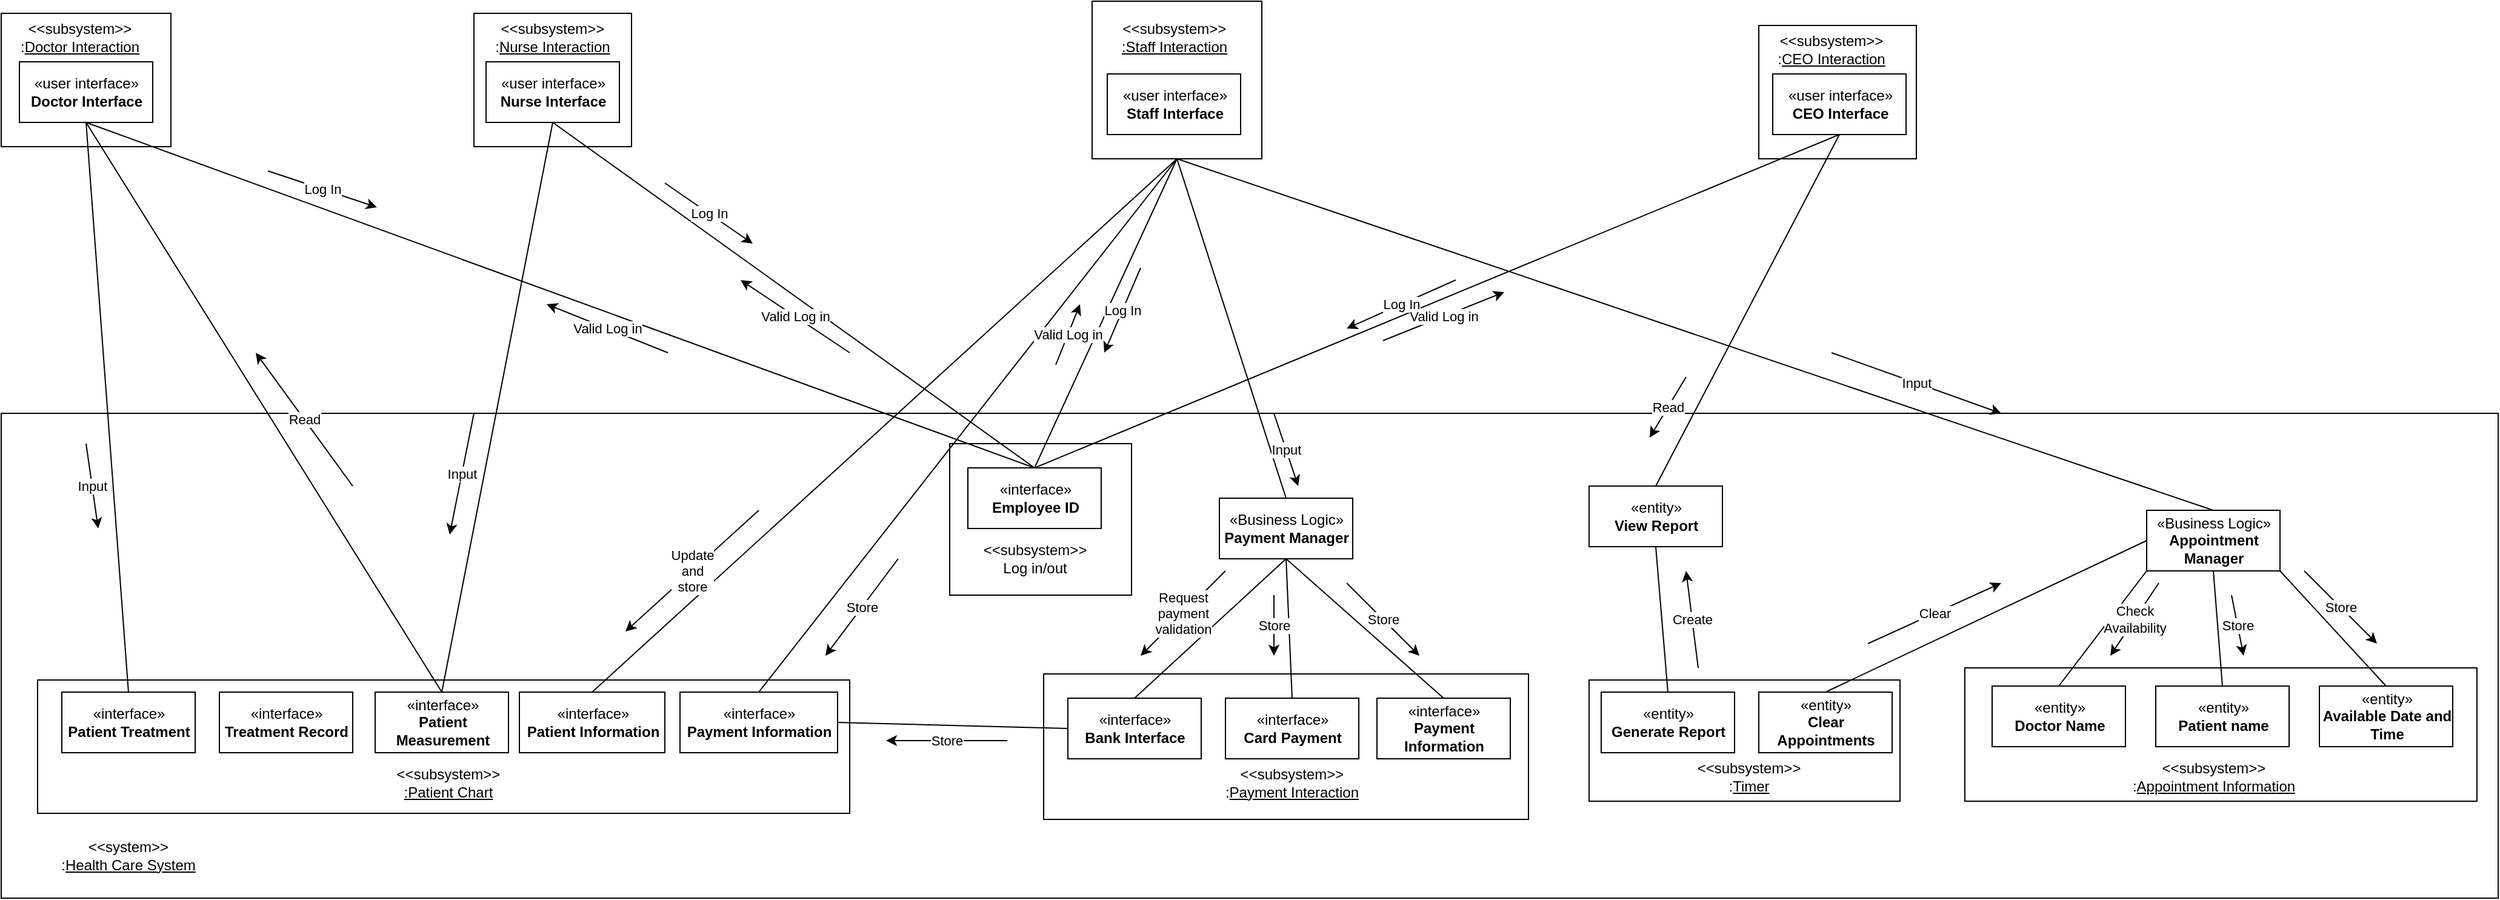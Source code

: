 <mxfile version="13.8.8" type="device"><diagram id="LwU55kLVjAIhbF2MrtBc" name="Page-1"><mxGraphModel dx="1826" dy="1633" grid="1" gridSize="10" guides="1" tooltips="1" connect="1" arrows="1" fold="1" page="1" pageScale="1" pageWidth="1100" pageHeight="850" math="0" shadow="0"><root><mxCell id="0"/><mxCell id="1" parent="0"/><mxCell id="BvuGXRi3_ZeNaaJvfmvl-96" value="" style="rounded=0;whiteSpace=wrap;html=1;" vertex="1" parent="1"><mxGeometry x="750" y="70" width="2060" height="400" as="geometry"/></mxCell><mxCell id="BvuGXRi3_ZeNaaJvfmvl-25" value="" style="rounded=0;whiteSpace=wrap;html=1;" vertex="1" parent="1"><mxGeometry x="1532.5" y="95" width="150" height="125" as="geometry"/></mxCell><mxCell id="VKzG-D88XH3h6EI3vJKK-4" value="«interface»&lt;br&gt;&lt;b&gt;Employee ID&lt;/b&gt;" style="html=1;" parent="1" vertex="1"><mxGeometry x="1547.5" y="115" width="110" height="50" as="geometry"/></mxCell><mxCell id="BvuGXRi3_ZeNaaJvfmvl-26" value="&amp;lt;&amp;lt;subsystem&amp;gt;&amp;gt;&lt;br&gt;Log in/out" style="text;html=1;strokeColor=none;fillColor=none;align=center;verticalAlign=middle;whiteSpace=wrap;rounded=0;" vertex="1" parent="1"><mxGeometry x="1562.5" y="180" width="80" height="20" as="geometry"/></mxCell><mxCell id="VKzG-D88XH3h6EI3vJKK-21" value="" style="rounded=0;whiteSpace=wrap;html=1;" parent="1" vertex="1"><mxGeometry x="2200" y="-250" width="130" height="110" as="geometry"/></mxCell><mxCell id="VKzG-D88XH3h6EI3vJKK-18" value="" style="rounded=0;whiteSpace=wrap;html=1;" parent="1" vertex="1"><mxGeometry x="1140" y="-260" width="130" height="110" as="geometry"/></mxCell><mxCell id="VKzG-D88XH3h6EI3vJKK-17" value="" style="rounded=0;whiteSpace=wrap;html=1;" parent="1" vertex="1"><mxGeometry x="750" y="-260" width="140" height="110" as="geometry"/></mxCell><mxCell id="VKzG-D88XH3h6EI3vJKK-9" value="" style="rounded=0;whiteSpace=wrap;html=1;" parent="1" vertex="1"><mxGeometry x="2060" y="290" width="256.5" height="100" as="geometry"/></mxCell><mxCell id="mzmFBY525fAsYmULOOmE-31" value="" style="rounded=0;whiteSpace=wrap;html=1;shadow=0;" parent="1" vertex="1"><mxGeometry x="1610" y="285" width="400" height="120" as="geometry"/></mxCell><mxCell id="mzmFBY525fAsYmULOOmE-28" value="" style="rounded=0;whiteSpace=wrap;html=1;shadow=0;" parent="1" vertex="1"><mxGeometry x="2370" y="280" width="422.5" height="110" as="geometry"/></mxCell><mxCell id="mzmFBY525fAsYmULOOmE-24" value="" style="rounded=0;whiteSpace=wrap;html=1;shadow=0;" parent="1" vertex="1"><mxGeometry x="780" y="290" width="670" height="110" as="geometry"/></mxCell><mxCell id="mzmFBY525fAsYmULOOmE-23" value="" style="rounded=0;whiteSpace=wrap;html=1;shadow=0;" parent="1" vertex="1"><mxGeometry x="1650" y="-270" width="140" height="130" as="geometry"/></mxCell><mxCell id="mzmFBY525fAsYmULOOmE-1" value="&amp;lt;&amp;lt;subsystem&amp;gt;&amp;gt;&lt;br&gt;&lt;u&gt;:Staff Interaction&lt;/u&gt;" style="text;html=1;strokeColor=none;fillColor=none;align=center;verticalAlign=middle;whiteSpace=wrap;rounded=0;" parent="1" vertex="1"><mxGeometry x="1672.5" y="-250" width="90" height="20" as="geometry"/></mxCell><mxCell id="mzmFBY525fAsYmULOOmE-3" value="«user interface»&lt;br&gt;&lt;b&gt;Staff Interface&lt;/b&gt;" style="html=1;" parent="1" vertex="1"><mxGeometry x="1662.5" y="-210" width="110" height="50" as="geometry"/></mxCell><mxCell id="mzmFBY525fAsYmULOOmE-4" value="«interface»&lt;br&gt;&lt;b&gt;Patient&lt;br&gt;Measurement&lt;/b&gt;" style="html=1;" parent="1" vertex="1"><mxGeometry x="1058.5" y="300" width="110" height="50" as="geometry"/></mxCell><mxCell id="mzmFBY525fAsYmULOOmE-5" value="«interface»&lt;br&gt;&lt;b&gt;Patient Information&lt;/b&gt;" style="html=1;" parent="1" vertex="1"><mxGeometry x="1177.5" y="300" width="120" height="50" as="geometry"/></mxCell><mxCell id="mzmFBY525fAsYmULOOmE-6" value="«interface»&lt;br&gt;&lt;b&gt;Payment Information&lt;/b&gt;" style="html=1;movable=1;resizable=1;rotatable=1;deletable=1;editable=1;connectable=1;" parent="1" vertex="1"><mxGeometry x="1310" y="300" width="130" height="50" as="geometry"/></mxCell><mxCell id="mzmFBY525fAsYmULOOmE-7" value="&amp;lt;&amp;lt;subsystem&amp;gt;&amp;gt;&lt;br&gt;&lt;u&gt;:Patient Chart&lt;/u&gt;" style="text;html=1;strokeColor=none;fillColor=none;align=center;verticalAlign=middle;whiteSpace=wrap;rounded=0;" parent="1" vertex="1"><mxGeometry x="1058.5" y="365" width="120" height="20" as="geometry"/></mxCell><mxCell id="mzmFBY525fAsYmULOOmE-9" value="&amp;lt;&amp;lt;subsystem&amp;gt;&amp;gt;&lt;br&gt;:&lt;u&gt;Doctor Interaction&lt;/u&gt;" style="text;html=1;strokeColor=none;fillColor=none;align=center;verticalAlign=middle;whiteSpace=wrap;rounded=0;" parent="1" vertex="1"><mxGeometry x="755" y="-250" width="120" height="20" as="geometry"/></mxCell><mxCell id="mzmFBY525fAsYmULOOmE-10" value="&amp;lt;&amp;lt;subsystem&amp;gt;&amp;gt;&lt;br&gt;:&lt;u&gt;Nurse Interaction&lt;/u&gt;" style="text;html=1;strokeColor=none;fillColor=none;align=center;verticalAlign=middle;whiteSpace=wrap;rounded=0;" parent="1" vertex="1"><mxGeometry x="1145" y="-250" width="120" height="20" as="geometry"/></mxCell><mxCell id="mzmFBY525fAsYmULOOmE-12" value="&amp;lt;&amp;lt;system&amp;gt;&amp;gt;&lt;br&gt;:&lt;u&gt;Health Care System&lt;/u&gt;" style="text;html=1;strokeColor=none;fillColor=none;align=center;verticalAlign=middle;whiteSpace=wrap;rounded=0;" parent="1" vertex="1"><mxGeometry x="780" y="425" width="150" height="20" as="geometry"/></mxCell><mxCell id="mzmFBY525fAsYmULOOmE-19" value="«interface»&lt;br&gt;&lt;b&gt;Bank Interface&lt;/b&gt;" style="html=1;shadow=0;" parent="1" vertex="1"><mxGeometry x="1630" y="305" width="110" height="50" as="geometry"/></mxCell><mxCell id="mzmFBY525fAsYmULOOmE-25" value="«entity»&lt;br&gt;&lt;b&gt;Doctor Name&lt;/b&gt;" style="html=1;shadow=0;" parent="1" vertex="1"><mxGeometry x="2392.5" y="295" width="110" height="50" as="geometry"/></mxCell><mxCell id="mzmFBY525fAsYmULOOmE-26" value="«entity»&lt;br&gt;&lt;b&gt;Available Date and&lt;br&gt;Time&lt;/b&gt;" style="html=1;shadow=0;" parent="1" vertex="1"><mxGeometry x="2662.5" y="295" width="110" height="50" as="geometry"/></mxCell><mxCell id="mzmFBY525fAsYmULOOmE-27" value="«entity»&lt;br&gt;&lt;b&gt;Patient name&lt;/b&gt;" style="html=1;shadow=0;" parent="1" vertex="1"><mxGeometry x="2527.5" y="295" width="110" height="50" as="geometry"/></mxCell><mxCell id="mzmFBY525fAsYmULOOmE-29" value="&amp;lt;&amp;lt;subsystem&amp;gt;&amp;gt;&lt;br&gt;:&lt;u&gt;Appointment Information&lt;/u&gt;" style="text;html=1;strokeColor=none;fillColor=none;align=center;verticalAlign=middle;whiteSpace=wrap;rounded=0;shadow=0;" parent="1" vertex="1"><mxGeometry x="2506.5" y="360" width="137" height="20" as="geometry"/></mxCell><mxCell id="mzmFBY525fAsYmULOOmE-32" value="«interface»&lt;br&gt;&lt;b&gt;Card Payment&lt;/b&gt;" style="html=1;shadow=0;" parent="1" vertex="1"><mxGeometry x="1760" y="305" width="110" height="50" as="geometry"/></mxCell><mxCell id="mzmFBY525fAsYmULOOmE-33" value="«interface»&lt;br&gt;&lt;b&gt;Payment&lt;br&gt;Information&lt;/b&gt;" style="html=1;shadow=0;" parent="1" vertex="1"><mxGeometry x="1885" y="305" width="110" height="50" as="geometry"/></mxCell><mxCell id="mzmFBY525fAsYmULOOmE-34" value="&amp;lt;&amp;lt;subsystem&amp;gt;&amp;gt;&lt;br&gt;:&lt;u&gt;Payment Interaction&lt;/u&gt;" style="text;html=1;strokeColor=none;fillColor=none;align=center;verticalAlign=middle;whiteSpace=wrap;rounded=0;shadow=0;" parent="1" vertex="1"><mxGeometry x="1745" y="365" width="140" height="20" as="geometry"/></mxCell><mxCell id="VKzG-D88XH3h6EI3vJKK-2" value="«Business Logic»&lt;br&gt;&lt;b&gt;Appointment&lt;br&gt;Manager&lt;/b&gt;" style="html=1;" parent="1" vertex="1"><mxGeometry x="2520" y="150" width="110" height="50" as="geometry"/></mxCell><mxCell id="VKzG-D88XH3h6EI3vJKK-3" value="«Business Logic»&lt;br&gt;&lt;b&gt;Payment Manager&lt;/b&gt;" style="html=1;" parent="1" vertex="1"><mxGeometry x="1755" y="140" width="110" height="50" as="geometry"/></mxCell><mxCell id="VKzG-D88XH3h6EI3vJKK-5" value="«entity»&lt;br&gt;&lt;b&gt;View Report&lt;/b&gt;" style="html=1;" parent="1" vertex="1"><mxGeometry x="2060" y="130" width="110" height="50" as="geometry"/></mxCell><mxCell id="VKzG-D88XH3h6EI3vJKK-6" value="«entity»&lt;br&gt;&lt;b&gt;Generate Report&lt;/b&gt;" style="html=1;" parent="1" vertex="1"><mxGeometry x="2070" y="300" width="110" height="50" as="geometry"/></mxCell><mxCell id="VKzG-D88XH3h6EI3vJKK-8" value="«entity»&lt;br&gt;&lt;b&gt;Clear&lt;br&gt;Appointments&lt;/b&gt;" style="html=1;" parent="1" vertex="1"><mxGeometry x="2200" y="300" width="110" height="50" as="geometry"/></mxCell><mxCell id="VKzG-D88XH3h6EI3vJKK-11" value="&amp;lt;&amp;lt;subsystem&amp;gt;&amp;gt;&lt;br&gt;:&lt;u&gt;Timer&lt;/u&gt;" style="text;html=1;strokeColor=none;fillColor=none;align=center;verticalAlign=middle;whiteSpace=wrap;rounded=0;" parent="1" vertex="1"><mxGeometry x="2156.5" y="360" width="70" height="20" as="geometry"/></mxCell><mxCell id="VKzG-D88XH3h6EI3vJKK-13" value="«user interface»&lt;br&gt;&lt;b&gt;Doctor Interface&lt;/b&gt;" style="html=1;" parent="1" vertex="1"><mxGeometry x="765" y="-220" width="110" height="50" as="geometry"/></mxCell><mxCell id="VKzG-D88XH3h6EI3vJKK-14" value="«user interface»&lt;br&gt;&lt;b&gt;Nurse Interface&lt;/b&gt;" style="html=1;" parent="1" vertex="1"><mxGeometry x="1150" y="-220" width="110" height="50" as="geometry"/></mxCell><mxCell id="VKzG-D88XH3h6EI3vJKK-15" value="«user interface»&lt;br&gt;&lt;b&gt;CEO Interface&lt;/b&gt;" style="html=1;" parent="1" vertex="1"><mxGeometry x="2211.5" y="-210" width="110" height="50" as="geometry"/></mxCell><mxCell id="VKzG-D88XH3h6EI3vJKK-20" value="&amp;lt;&amp;lt;subsystem&amp;gt;&amp;gt;&lt;br&gt;:&lt;u&gt;CEO Interaction&lt;/u&gt;" style="text;html=1;strokeColor=none;fillColor=none;align=center;verticalAlign=middle;whiteSpace=wrap;rounded=0;" parent="1" vertex="1"><mxGeometry x="2210" y="-240" width="100" height="20" as="geometry"/></mxCell><mxCell id="BvuGXRi3_ZeNaaJvfmvl-2" value="" style="endArrow=none;html=1;entryX=0;entryY=1;entryDx=0;entryDy=0;exitX=0.5;exitY=0;exitDx=0;exitDy=0;" edge="1" parent="1" source="mzmFBY525fAsYmULOOmE-25" target="VKzG-D88XH3h6EI3vJKK-2"><mxGeometry width="50" height="50" relative="1" as="geometry"><mxPoint x="2330" y="220" as="sourcePoint"/><mxPoint x="2480" y="230" as="targetPoint"/></mxGeometry></mxCell><mxCell id="BvuGXRi3_ZeNaaJvfmvl-3" value="" style="endArrow=none;html=1;entryX=0.5;entryY=1;entryDx=0;entryDy=0;exitX=0.5;exitY=0;exitDx=0;exitDy=0;" edge="1" parent="1" source="mzmFBY525fAsYmULOOmE-27" target="VKzG-D88XH3h6EI3vJKK-2"><mxGeometry width="50" height="50" relative="1" as="geometry"><mxPoint x="2410" y="190" as="sourcePoint"/><mxPoint x="2460" y="140" as="targetPoint"/></mxGeometry></mxCell><mxCell id="BvuGXRi3_ZeNaaJvfmvl-4" value="" style="endArrow=none;html=1;exitX=1;exitY=1;exitDx=0;exitDy=0;entryX=0.5;entryY=0;entryDx=0;entryDy=0;" edge="1" parent="1" source="VKzG-D88XH3h6EI3vJKK-2" target="mzmFBY525fAsYmULOOmE-26"><mxGeometry width="50" height="50" relative="1" as="geometry"><mxPoint x="2730" y="60" as="sourcePoint"/><mxPoint x="2780" y="10" as="targetPoint"/></mxGeometry></mxCell><mxCell id="BvuGXRi3_ZeNaaJvfmvl-6" value="" style="endArrow=none;html=1;entryX=0.5;entryY=1;entryDx=0;entryDy=0;exitX=0.5;exitY=0;exitDx=0;exitDy=0;" edge="1" parent="1" source="mzmFBY525fAsYmULOOmE-6" target="mzmFBY525fAsYmULOOmE-23"><mxGeometry width="50" height="50" relative="1" as="geometry"><mxPoint x="700" y="160" as="sourcePoint"/><mxPoint x="750" y="110" as="targetPoint"/></mxGeometry></mxCell><mxCell id="BvuGXRi3_ZeNaaJvfmvl-9" value="" style="endArrow=none;html=1;entryX=0.5;entryY=1;entryDx=0;entryDy=0;exitX=0.5;exitY=0;exitDx=0;exitDy=0;" edge="1" parent="1" source="mzmFBY525fAsYmULOOmE-32" target="VKzG-D88XH3h6EI3vJKK-3"><mxGeometry width="50" height="50" relative="1" as="geometry"><mxPoint x="1576.5" y="240" as="sourcePoint"/><mxPoint x="1626.5" y="190" as="targetPoint"/></mxGeometry></mxCell><mxCell id="BvuGXRi3_ZeNaaJvfmvl-12" value="" style="endArrow=none;html=1;entryX=0.5;entryY=1;entryDx=0;entryDy=0;exitX=0.5;exitY=0;exitDx=0;exitDy=0;" edge="1" parent="1" source="mzmFBY525fAsYmULOOmE-4" target="VKzG-D88XH3h6EI3vJKK-13"><mxGeometry width="50" height="50" relative="1" as="geometry"><mxPoint x="440" y="230" as="sourcePoint"/><mxPoint x="490" y="180" as="targetPoint"/></mxGeometry></mxCell><mxCell id="BvuGXRi3_ZeNaaJvfmvl-13" value="«interface»&lt;br&gt;&lt;b&gt;Patient Treatment&lt;/b&gt;" style="html=1;" vertex="1" parent="1"><mxGeometry x="800" y="300" width="110" height="50" as="geometry"/></mxCell><mxCell id="BvuGXRi3_ZeNaaJvfmvl-14" value="" style="endArrow=none;html=1;entryX=0.5;entryY=1;entryDx=0;entryDy=0;exitX=0.5;exitY=0;exitDx=0;exitDy=0;" edge="1" parent="1" source="BvuGXRi3_ZeNaaJvfmvl-13" target="VKzG-D88XH3h6EI3vJKK-13"><mxGeometry width="50" height="50" relative="1" as="geometry"><mxPoint x="400" y="260" as="sourcePoint"/><mxPoint x="450" y="210" as="targetPoint"/></mxGeometry></mxCell><mxCell id="BvuGXRi3_ZeNaaJvfmvl-15" value="" style="endArrow=none;html=1;exitX=0.5;exitY=1;exitDx=0;exitDy=0;entryX=0.5;entryY=0;entryDx=0;entryDy=0;" edge="1" parent="1" source="mzmFBY525fAsYmULOOmE-23" target="VKzG-D88XH3h6EI3vJKK-3"><mxGeometry width="50" height="50" relative="1" as="geometry"><mxPoint x="1390" y="20" as="sourcePoint"/><mxPoint x="1440" y="-30" as="targetPoint"/></mxGeometry></mxCell><mxCell id="BvuGXRi3_ZeNaaJvfmvl-17" value="" style="endArrow=none;html=1;entryX=0.5;entryY=1;entryDx=0;entryDy=0;exitX=0.5;exitY=0;exitDx=0;exitDy=0;" edge="1" parent="1" source="mzmFBY525fAsYmULOOmE-19" target="VKzG-D88XH3h6EI3vJKK-3"><mxGeometry width="50" height="50" relative="1" as="geometry"><mxPoint x="1640" y="630" as="sourcePoint"/><mxPoint x="1690" y="580" as="targetPoint"/></mxGeometry></mxCell><mxCell id="BvuGXRi3_ZeNaaJvfmvl-18" value="" style="endArrow=none;html=1;exitX=0.5;exitY=1;exitDx=0;exitDy=0;entryX=0.5;entryY=0;entryDx=0;entryDy=0;" edge="1" parent="1" source="VKzG-D88XH3h6EI3vJKK-3" target="mzmFBY525fAsYmULOOmE-33"><mxGeometry width="50" height="50" relative="1" as="geometry"><mxPoint x="2040" y="270" as="sourcePoint"/><mxPoint x="2090" y="220" as="targetPoint"/></mxGeometry></mxCell><mxCell id="BvuGXRi3_ZeNaaJvfmvl-19" value="" style="endArrow=none;html=1;exitX=0.5;exitY=0;exitDx=0;exitDy=0;entryX=0.5;entryY=1;entryDx=0;entryDy=0;" edge="1" parent="1" source="VKzG-D88XH3h6EI3vJKK-2" target="mzmFBY525fAsYmULOOmE-23"><mxGeometry width="50" height="50" relative="1" as="geometry"><mxPoint x="730" y="60" as="sourcePoint"/><mxPoint x="780" y="10" as="targetPoint"/></mxGeometry></mxCell><mxCell id="BvuGXRi3_ZeNaaJvfmvl-20" value="" style="endArrow=none;html=1;entryX=0;entryY=0.5;entryDx=0;entryDy=0;exitX=1;exitY=0.5;exitDx=0;exitDy=0;" edge="1" parent="1" source="mzmFBY525fAsYmULOOmE-6" target="mzmFBY525fAsYmULOOmE-19"><mxGeometry width="50" height="50" relative="1" as="geometry"><mxPoint x="1340" y="540" as="sourcePoint"/><mxPoint x="1390" y="490" as="targetPoint"/></mxGeometry></mxCell><mxCell id="BvuGXRi3_ZeNaaJvfmvl-21" value="" style="endArrow=none;html=1;entryX=0.5;entryY=1;entryDx=0;entryDy=0;exitX=0.5;exitY=0;exitDx=0;exitDy=0;" edge="1" parent="1" source="mzmFBY525fAsYmULOOmE-5" target="mzmFBY525fAsYmULOOmE-23"><mxGeometry width="50" height="50" relative="1" as="geometry"><mxPoint x="1220" y="200" as="sourcePoint"/><mxPoint x="1270" y="150" as="targetPoint"/></mxGeometry></mxCell><mxCell id="BvuGXRi3_ZeNaaJvfmvl-23" value="«interface»&lt;br&gt;&lt;b&gt;Treatment Record&lt;/b&gt;" style="html=1;" vertex="1" parent="1"><mxGeometry x="930" y="300" width="110" height="50" as="geometry"/></mxCell><mxCell id="BvuGXRi3_ZeNaaJvfmvl-27" value="" style="endArrow=none;html=1;entryX=0.5;entryY=1;entryDx=0;entryDy=0;exitX=0.5;exitY=0;exitDx=0;exitDy=0;" edge="1" parent="1" source="mzmFBY525fAsYmULOOmE-4" target="VKzG-D88XH3h6EI3vJKK-14"><mxGeometry width="50" height="50" relative="1" as="geometry"><mxPoint x="1080" y="90" as="sourcePoint"/><mxPoint x="1130" y="40" as="targetPoint"/></mxGeometry></mxCell><mxCell id="BvuGXRi3_ZeNaaJvfmvl-28" value="" style="endArrow=none;html=1;exitX=0.5;exitY=0;exitDx=0;exitDy=0;entryX=0.5;entryY=1;entryDx=0;entryDy=0;" edge="1" parent="1" source="VKzG-D88XH3h6EI3vJKK-4" target="mzmFBY525fAsYmULOOmE-23"><mxGeometry width="50" height="50" relative="1" as="geometry"><mxPoint x="1470" y="-80" as="sourcePoint"/><mxPoint x="1520" y="-130" as="targetPoint"/></mxGeometry></mxCell><mxCell id="BvuGXRi3_ZeNaaJvfmvl-29" value="" style="endArrow=none;html=1;entryX=0.5;entryY=0;entryDx=0;entryDy=0;exitX=0.5;exitY=1;exitDx=0;exitDy=0;" edge="1" parent="1" source="VKzG-D88XH3h6EI3vJKK-14" target="VKzG-D88XH3h6EI3vJKK-4"><mxGeometry width="50" height="50" relative="1" as="geometry"><mxPoint x="1250" y="210" as="sourcePoint"/><mxPoint x="1300" y="160" as="targetPoint"/></mxGeometry></mxCell><mxCell id="BvuGXRi3_ZeNaaJvfmvl-30" value="" style="endArrow=none;html=1;exitX=0.5;exitY=1;exitDx=0;exitDy=0;entryX=0.5;entryY=0;entryDx=0;entryDy=0;" edge="1" parent="1" source="VKzG-D88XH3h6EI3vJKK-13" target="VKzG-D88XH3h6EI3vJKK-4"><mxGeometry width="50" height="50" relative="1" as="geometry"><mxPoint x="840" as="sourcePoint"/><mxPoint x="890" y="-50" as="targetPoint"/></mxGeometry></mxCell><mxCell id="BvuGXRi3_ZeNaaJvfmvl-31" value="" style="endArrow=none;html=1;entryX=0.5;entryY=1;entryDx=0;entryDy=0;exitX=0.5;exitY=0;exitDx=0;exitDy=0;" edge="1" parent="1" source="VKzG-D88XH3h6EI3vJKK-4" target="VKzG-D88XH3h6EI3vJKK-15"><mxGeometry width="50" height="50" relative="1" as="geometry"><mxPoint x="1800" y="-10" as="sourcePoint"/><mxPoint x="1850" y="-60" as="targetPoint"/></mxGeometry></mxCell><mxCell id="BvuGXRi3_ZeNaaJvfmvl-32" value="" style="endArrow=none;html=1;entryX=0.5;entryY=1;entryDx=0;entryDy=0;exitX=0.5;exitY=0;exitDx=0;exitDy=0;" edge="1" parent="1" source="VKzG-D88XH3h6EI3vJKK-5" target="VKzG-D88XH3h6EI3vJKK-15"><mxGeometry width="50" height="50" relative="1" as="geometry"><mxPoint x="1890" y="30" as="sourcePoint"/><mxPoint x="1940" y="-20" as="targetPoint"/></mxGeometry></mxCell><mxCell id="BvuGXRi3_ZeNaaJvfmvl-33" value="" style="endArrow=none;html=1;entryX=0.5;entryY=0;entryDx=0;entryDy=0;exitX=0.5;exitY=1;exitDx=0;exitDy=0;" edge="1" parent="1" source="VKzG-D88XH3h6EI3vJKK-5" target="VKzG-D88XH3h6EI3vJKK-6"><mxGeometry width="50" height="50" relative="1" as="geometry"><mxPoint x="2170" y="580" as="sourcePoint"/><mxPoint x="2220" y="530" as="targetPoint"/></mxGeometry></mxCell><mxCell id="BvuGXRi3_ZeNaaJvfmvl-34" value="" style="endArrow=none;html=1;entryX=0.5;entryY=0;entryDx=0;entryDy=0;exitX=0;exitY=0.5;exitDx=0;exitDy=0;" edge="1" parent="1" source="VKzG-D88XH3h6EI3vJKK-2" target="VKzG-D88XH3h6EI3vJKK-8"><mxGeometry width="50" height="50" relative="1" as="geometry"><mxPoint x="2100" y="570" as="sourcePoint"/><mxPoint x="2150" y="520" as="targetPoint"/></mxGeometry></mxCell><mxCell id="BvuGXRi3_ZeNaaJvfmvl-36" value="" style="endArrow=classic;html=1;" edge="1" parent="1"><mxGeometry relative="1" as="geometry"><mxPoint x="970" y="-130" as="sourcePoint"/><mxPoint x="1060" y="-100" as="targetPoint"/></mxGeometry></mxCell><mxCell id="BvuGXRi3_ZeNaaJvfmvl-37" value="Log In" style="edgeLabel;resizable=0;html=1;align=center;verticalAlign=middle;" connectable="0" vertex="1" parent="BvuGXRi3_ZeNaaJvfmvl-36"><mxGeometry relative="1" as="geometry"/></mxCell><mxCell id="BvuGXRi3_ZeNaaJvfmvl-38" value="" style="endArrow=classic;html=1;" edge="1" parent="1"><mxGeometry relative="1" as="geometry"><mxPoint x="1297.5" y="-120" as="sourcePoint"/><mxPoint x="1370" y="-70" as="targetPoint"/></mxGeometry></mxCell><mxCell id="BvuGXRi3_ZeNaaJvfmvl-39" value="Log In" style="edgeLabel;resizable=0;html=1;align=center;verticalAlign=middle;" connectable="0" vertex="1" parent="BvuGXRi3_ZeNaaJvfmvl-38"><mxGeometry relative="1" as="geometry"/></mxCell><mxCell id="BvuGXRi3_ZeNaaJvfmvl-40" value="" style="endArrow=classic;html=1;" edge="1" parent="1"><mxGeometry relative="1" as="geometry"><mxPoint x="1690" y="-50" as="sourcePoint"/><mxPoint x="1660" y="20" as="targetPoint"/></mxGeometry></mxCell><mxCell id="BvuGXRi3_ZeNaaJvfmvl-41" value="Log In" style="edgeLabel;resizable=0;html=1;align=center;verticalAlign=middle;" connectable="0" vertex="1" parent="BvuGXRi3_ZeNaaJvfmvl-40"><mxGeometry relative="1" as="geometry"/></mxCell><mxCell id="BvuGXRi3_ZeNaaJvfmvl-42" value="" style="endArrow=classic;html=1;" edge="1" parent="1"><mxGeometry relative="1" as="geometry"><mxPoint x="1950" y="-40" as="sourcePoint"/><mxPoint x="1860" as="targetPoint"/></mxGeometry></mxCell><mxCell id="BvuGXRi3_ZeNaaJvfmvl-43" value="Log In" style="edgeLabel;resizable=0;html=1;align=center;verticalAlign=middle;" connectable="0" vertex="1" parent="BvuGXRi3_ZeNaaJvfmvl-42"><mxGeometry relative="1" as="geometry"/></mxCell><mxCell id="BvuGXRi3_ZeNaaJvfmvl-44" value="" style="endArrow=classic;html=1;" edge="1" parent="1"><mxGeometry relative="1" as="geometry"><mxPoint x="1300" y="20" as="sourcePoint"/><mxPoint x="1200" y="-20" as="targetPoint"/></mxGeometry></mxCell><mxCell id="BvuGXRi3_ZeNaaJvfmvl-45" value="Valid Log in" style="edgeLabel;resizable=0;html=1;align=center;verticalAlign=middle;" connectable="0" vertex="1" parent="BvuGXRi3_ZeNaaJvfmvl-44"><mxGeometry relative="1" as="geometry"/></mxCell><mxCell id="BvuGXRi3_ZeNaaJvfmvl-46" value="" style="endArrow=classic;html=1;" edge="1" parent="1"><mxGeometry relative="1" as="geometry"><mxPoint x="1450" y="20" as="sourcePoint"/><mxPoint x="1360" y="-40" as="targetPoint"/></mxGeometry></mxCell><mxCell id="BvuGXRi3_ZeNaaJvfmvl-47" value="Valid Log in" style="edgeLabel;resizable=0;html=1;align=center;verticalAlign=middle;" connectable="0" vertex="1" parent="BvuGXRi3_ZeNaaJvfmvl-46"><mxGeometry relative="1" as="geometry"/></mxCell><mxCell id="BvuGXRi3_ZeNaaJvfmvl-48" value="" style="endArrow=classic;html=1;" edge="1" parent="1"><mxGeometry relative="1" as="geometry"><mxPoint x="1620" y="30" as="sourcePoint"/><mxPoint x="1640" y="-20" as="targetPoint"/></mxGeometry></mxCell><mxCell id="BvuGXRi3_ZeNaaJvfmvl-49" value="Valid Log in" style="edgeLabel;resizable=0;html=1;align=center;verticalAlign=middle;" connectable="0" vertex="1" parent="BvuGXRi3_ZeNaaJvfmvl-48"><mxGeometry relative="1" as="geometry"/></mxCell><mxCell id="BvuGXRi3_ZeNaaJvfmvl-50" value="" style="endArrow=classic;html=1;" edge="1" parent="1"><mxGeometry relative="1" as="geometry"><mxPoint x="1890" y="10" as="sourcePoint"/><mxPoint x="1990" y="-30" as="targetPoint"/></mxGeometry></mxCell><mxCell id="BvuGXRi3_ZeNaaJvfmvl-51" value="Valid Log in" style="edgeLabel;resizable=0;html=1;align=center;verticalAlign=middle;" connectable="0" vertex="1" parent="BvuGXRi3_ZeNaaJvfmvl-50"><mxGeometry relative="1" as="geometry"/></mxCell><mxCell id="BvuGXRi3_ZeNaaJvfmvl-54" value="" style="endArrow=classic;html=1;" edge="1" parent="1"><mxGeometry relative="1" as="geometry"><mxPoint x="2260" y="20" as="sourcePoint"/><mxPoint x="2400" y="70" as="targetPoint"/></mxGeometry></mxCell><mxCell id="BvuGXRi3_ZeNaaJvfmvl-55" value="Input" style="edgeLabel;resizable=0;html=1;align=center;verticalAlign=middle;" connectable="0" vertex="1" parent="BvuGXRi3_ZeNaaJvfmvl-54"><mxGeometry relative="1" as="geometry"/></mxCell><mxCell id="BvuGXRi3_ZeNaaJvfmvl-56" value="" style="endArrow=classic;html=1;" edge="1" parent="1"><mxGeometry relative="1" as="geometry"><mxPoint x="1800" y="70" as="sourcePoint"/><mxPoint x="1820" y="130" as="targetPoint"/></mxGeometry></mxCell><mxCell id="BvuGXRi3_ZeNaaJvfmvl-57" value="Input" style="edgeLabel;resizable=0;html=1;align=center;verticalAlign=middle;" connectable="0" vertex="1" parent="BvuGXRi3_ZeNaaJvfmvl-56"><mxGeometry relative="1" as="geometry"/></mxCell><mxCell id="BvuGXRi3_ZeNaaJvfmvl-58" value="" style="endArrow=classic;html=1;" edge="1" parent="1"><mxGeometry relative="1" as="geometry"><mxPoint x="820" y="95" as="sourcePoint"/><mxPoint x="830" y="165" as="targetPoint"/></mxGeometry></mxCell><mxCell id="BvuGXRi3_ZeNaaJvfmvl-59" value="Input" style="edgeLabel;resizable=0;html=1;align=center;verticalAlign=middle;" connectable="0" vertex="1" parent="BvuGXRi3_ZeNaaJvfmvl-58"><mxGeometry relative="1" as="geometry"/></mxCell><mxCell id="BvuGXRi3_ZeNaaJvfmvl-60" value="" style="endArrow=classic;html=1;" edge="1" parent="1"><mxGeometry relative="1" as="geometry"><mxPoint x="1140" y="70" as="sourcePoint"/><mxPoint x="1120" y="170" as="targetPoint"/></mxGeometry></mxCell><mxCell id="BvuGXRi3_ZeNaaJvfmvl-61" value="Input" style="edgeLabel;resizable=0;html=1;align=center;verticalAlign=middle;" connectable="0" vertex="1" parent="BvuGXRi3_ZeNaaJvfmvl-60"><mxGeometry relative="1" as="geometry"/></mxCell><mxCell id="BvuGXRi3_ZeNaaJvfmvl-62" value="" style="endArrow=classic;html=1;" edge="1" parent="1"><mxGeometry relative="1" as="geometry"><mxPoint x="2140" y="40" as="sourcePoint"/><mxPoint x="2110" y="90" as="targetPoint"/></mxGeometry></mxCell><mxCell id="BvuGXRi3_ZeNaaJvfmvl-63" value="Read" style="edgeLabel;resizable=0;html=1;align=center;verticalAlign=middle;" connectable="0" vertex="1" parent="BvuGXRi3_ZeNaaJvfmvl-62"><mxGeometry relative="1" as="geometry"/></mxCell><mxCell id="BvuGXRi3_ZeNaaJvfmvl-70" value="" style="endArrow=classic;html=1;" edge="1" parent="1"><mxGeometry relative="1" as="geometry"><mxPoint x="1040" y="130" as="sourcePoint"/><mxPoint x="960" y="20" as="targetPoint"/></mxGeometry></mxCell><mxCell id="BvuGXRi3_ZeNaaJvfmvl-71" value="Read" style="edgeLabel;resizable=0;html=1;align=center;verticalAlign=middle;" connectable="0" vertex="1" parent="BvuGXRi3_ZeNaaJvfmvl-70"><mxGeometry relative="1" as="geometry"/></mxCell><mxCell id="BvuGXRi3_ZeNaaJvfmvl-72" value="" style="endArrow=classic;html=1;" edge="1" parent="1"><mxGeometry relative="1" as="geometry"><mxPoint x="1580" y="340" as="sourcePoint"/><mxPoint x="1480" y="340" as="targetPoint"/></mxGeometry></mxCell><mxCell id="BvuGXRi3_ZeNaaJvfmvl-73" value="Store" style="edgeLabel;resizable=0;html=1;align=center;verticalAlign=middle;" connectable="0" vertex="1" parent="BvuGXRi3_ZeNaaJvfmvl-72"><mxGeometry relative="1" as="geometry"/></mxCell><mxCell id="BvuGXRi3_ZeNaaJvfmvl-74" value="" style="endArrow=classic;html=1;" edge="1" parent="1"><mxGeometry relative="1" as="geometry"><mxPoint x="2150" y="280" as="sourcePoint"/><mxPoint x="2140" y="200" as="targetPoint"/></mxGeometry></mxCell><mxCell id="BvuGXRi3_ZeNaaJvfmvl-75" value="Create" style="edgeLabel;resizable=0;html=1;align=center;verticalAlign=middle;" connectable="0" vertex="1" parent="BvuGXRi3_ZeNaaJvfmvl-74"><mxGeometry relative="1" as="geometry"/></mxCell><mxCell id="BvuGXRi3_ZeNaaJvfmvl-76" value="" style="endArrow=classic;html=1;" edge="1" parent="1"><mxGeometry relative="1" as="geometry"><mxPoint x="2290" y="260" as="sourcePoint"/><mxPoint x="2400" y="210" as="targetPoint"/></mxGeometry></mxCell><mxCell id="BvuGXRi3_ZeNaaJvfmvl-77" value="Clear" style="edgeLabel;resizable=0;html=1;align=center;verticalAlign=middle;" connectable="0" vertex="1" parent="BvuGXRi3_ZeNaaJvfmvl-76"><mxGeometry relative="1" as="geometry"/></mxCell><mxCell id="BvuGXRi3_ZeNaaJvfmvl-78" value="" style="endArrow=classic;html=1;" edge="1" parent="1"><mxGeometry relative="1" as="geometry"><mxPoint x="1375" y="150" as="sourcePoint"/><mxPoint x="1265" y="250" as="targetPoint"/></mxGeometry></mxCell><mxCell id="BvuGXRi3_ZeNaaJvfmvl-79" value="Update&lt;br&gt;and&lt;br&gt;store" style="edgeLabel;resizable=0;html=1;align=center;verticalAlign=middle;" connectable="0" vertex="1" parent="BvuGXRi3_ZeNaaJvfmvl-78"><mxGeometry relative="1" as="geometry"/></mxCell><mxCell id="BvuGXRi3_ZeNaaJvfmvl-80" value="" style="endArrow=classic;html=1;" edge="1" parent="1"><mxGeometry relative="1" as="geometry"><mxPoint x="1490" y="190" as="sourcePoint"/><mxPoint x="1430" y="270" as="targetPoint"/></mxGeometry></mxCell><mxCell id="BvuGXRi3_ZeNaaJvfmvl-81" value="Store" style="edgeLabel;resizable=0;html=1;align=center;verticalAlign=middle;" connectable="0" vertex="1" parent="BvuGXRi3_ZeNaaJvfmvl-80"><mxGeometry relative="1" as="geometry"/></mxCell><mxCell id="BvuGXRi3_ZeNaaJvfmvl-84" value="" style="endArrow=classic;html=1;" edge="1" parent="1"><mxGeometry relative="1" as="geometry"><mxPoint x="1860" y="210" as="sourcePoint"/><mxPoint x="1920" y="270" as="targetPoint"/></mxGeometry></mxCell><mxCell id="BvuGXRi3_ZeNaaJvfmvl-85" value="Store" style="edgeLabel;resizable=0;html=1;align=center;verticalAlign=middle;" connectable="0" vertex="1" parent="BvuGXRi3_ZeNaaJvfmvl-84"><mxGeometry relative="1" as="geometry"/></mxCell><mxCell id="BvuGXRi3_ZeNaaJvfmvl-86" value="" style="endArrow=classic;html=1;" edge="1" parent="1"><mxGeometry relative="1" as="geometry"><mxPoint x="1760" y="200" as="sourcePoint"/><mxPoint x="1690" y="270" as="targetPoint"/></mxGeometry></mxCell><mxCell id="BvuGXRi3_ZeNaaJvfmvl-87" value="Request&lt;br&gt;payment&lt;br&gt;validation" style="edgeLabel;resizable=0;html=1;align=center;verticalAlign=middle;" connectable="0" vertex="1" parent="BvuGXRi3_ZeNaaJvfmvl-86"><mxGeometry relative="1" as="geometry"/></mxCell><mxCell id="BvuGXRi3_ZeNaaJvfmvl-88" value="" style="endArrow=classic;html=1;" edge="1" parent="1"><mxGeometry relative="1" as="geometry"><mxPoint x="1800" y="220" as="sourcePoint"/><mxPoint x="1800" y="270" as="targetPoint"/></mxGeometry></mxCell><mxCell id="BvuGXRi3_ZeNaaJvfmvl-89" value="Store" style="edgeLabel;resizable=0;html=1;align=center;verticalAlign=middle;" connectable="0" vertex="1" parent="BvuGXRi3_ZeNaaJvfmvl-88"><mxGeometry relative="1" as="geometry"/></mxCell><mxCell id="BvuGXRi3_ZeNaaJvfmvl-90" value="" style="endArrow=classic;html=1;" edge="1" parent="1"><mxGeometry relative="1" as="geometry"><mxPoint x="2530" y="210" as="sourcePoint"/><mxPoint x="2490" y="270" as="targetPoint"/></mxGeometry></mxCell><mxCell id="BvuGXRi3_ZeNaaJvfmvl-91" value="Check&lt;br&gt;Availability" style="edgeLabel;resizable=0;html=1;align=center;verticalAlign=middle;" connectable="0" vertex="1" parent="BvuGXRi3_ZeNaaJvfmvl-90"><mxGeometry relative="1" as="geometry"/></mxCell><mxCell id="BvuGXRi3_ZeNaaJvfmvl-92" value="" style="endArrow=classic;html=1;" edge="1" parent="1"><mxGeometry relative="1" as="geometry"><mxPoint x="2590" y="220" as="sourcePoint"/><mxPoint x="2600" y="270" as="targetPoint"/></mxGeometry></mxCell><mxCell id="BvuGXRi3_ZeNaaJvfmvl-93" value="Store" style="edgeLabel;resizable=0;html=1;align=center;verticalAlign=middle;" connectable="0" vertex="1" parent="BvuGXRi3_ZeNaaJvfmvl-92"><mxGeometry relative="1" as="geometry"/></mxCell><mxCell id="BvuGXRi3_ZeNaaJvfmvl-94" value="" style="endArrow=classic;html=1;" edge="1" parent="1"><mxGeometry relative="1" as="geometry"><mxPoint x="2650" y="200" as="sourcePoint"/><mxPoint x="2710" y="260" as="targetPoint"/></mxGeometry></mxCell><mxCell id="BvuGXRi3_ZeNaaJvfmvl-95" value="Store" style="edgeLabel;resizable=0;html=1;align=center;verticalAlign=middle;" connectable="0" vertex="1" parent="BvuGXRi3_ZeNaaJvfmvl-94"><mxGeometry relative="1" as="geometry"/></mxCell><mxCell id="mzmFBY525fAsYmULOOmE-15" value="Untitled Layer" parent="0"/></root></mxGraphModel></diagram></mxfile>